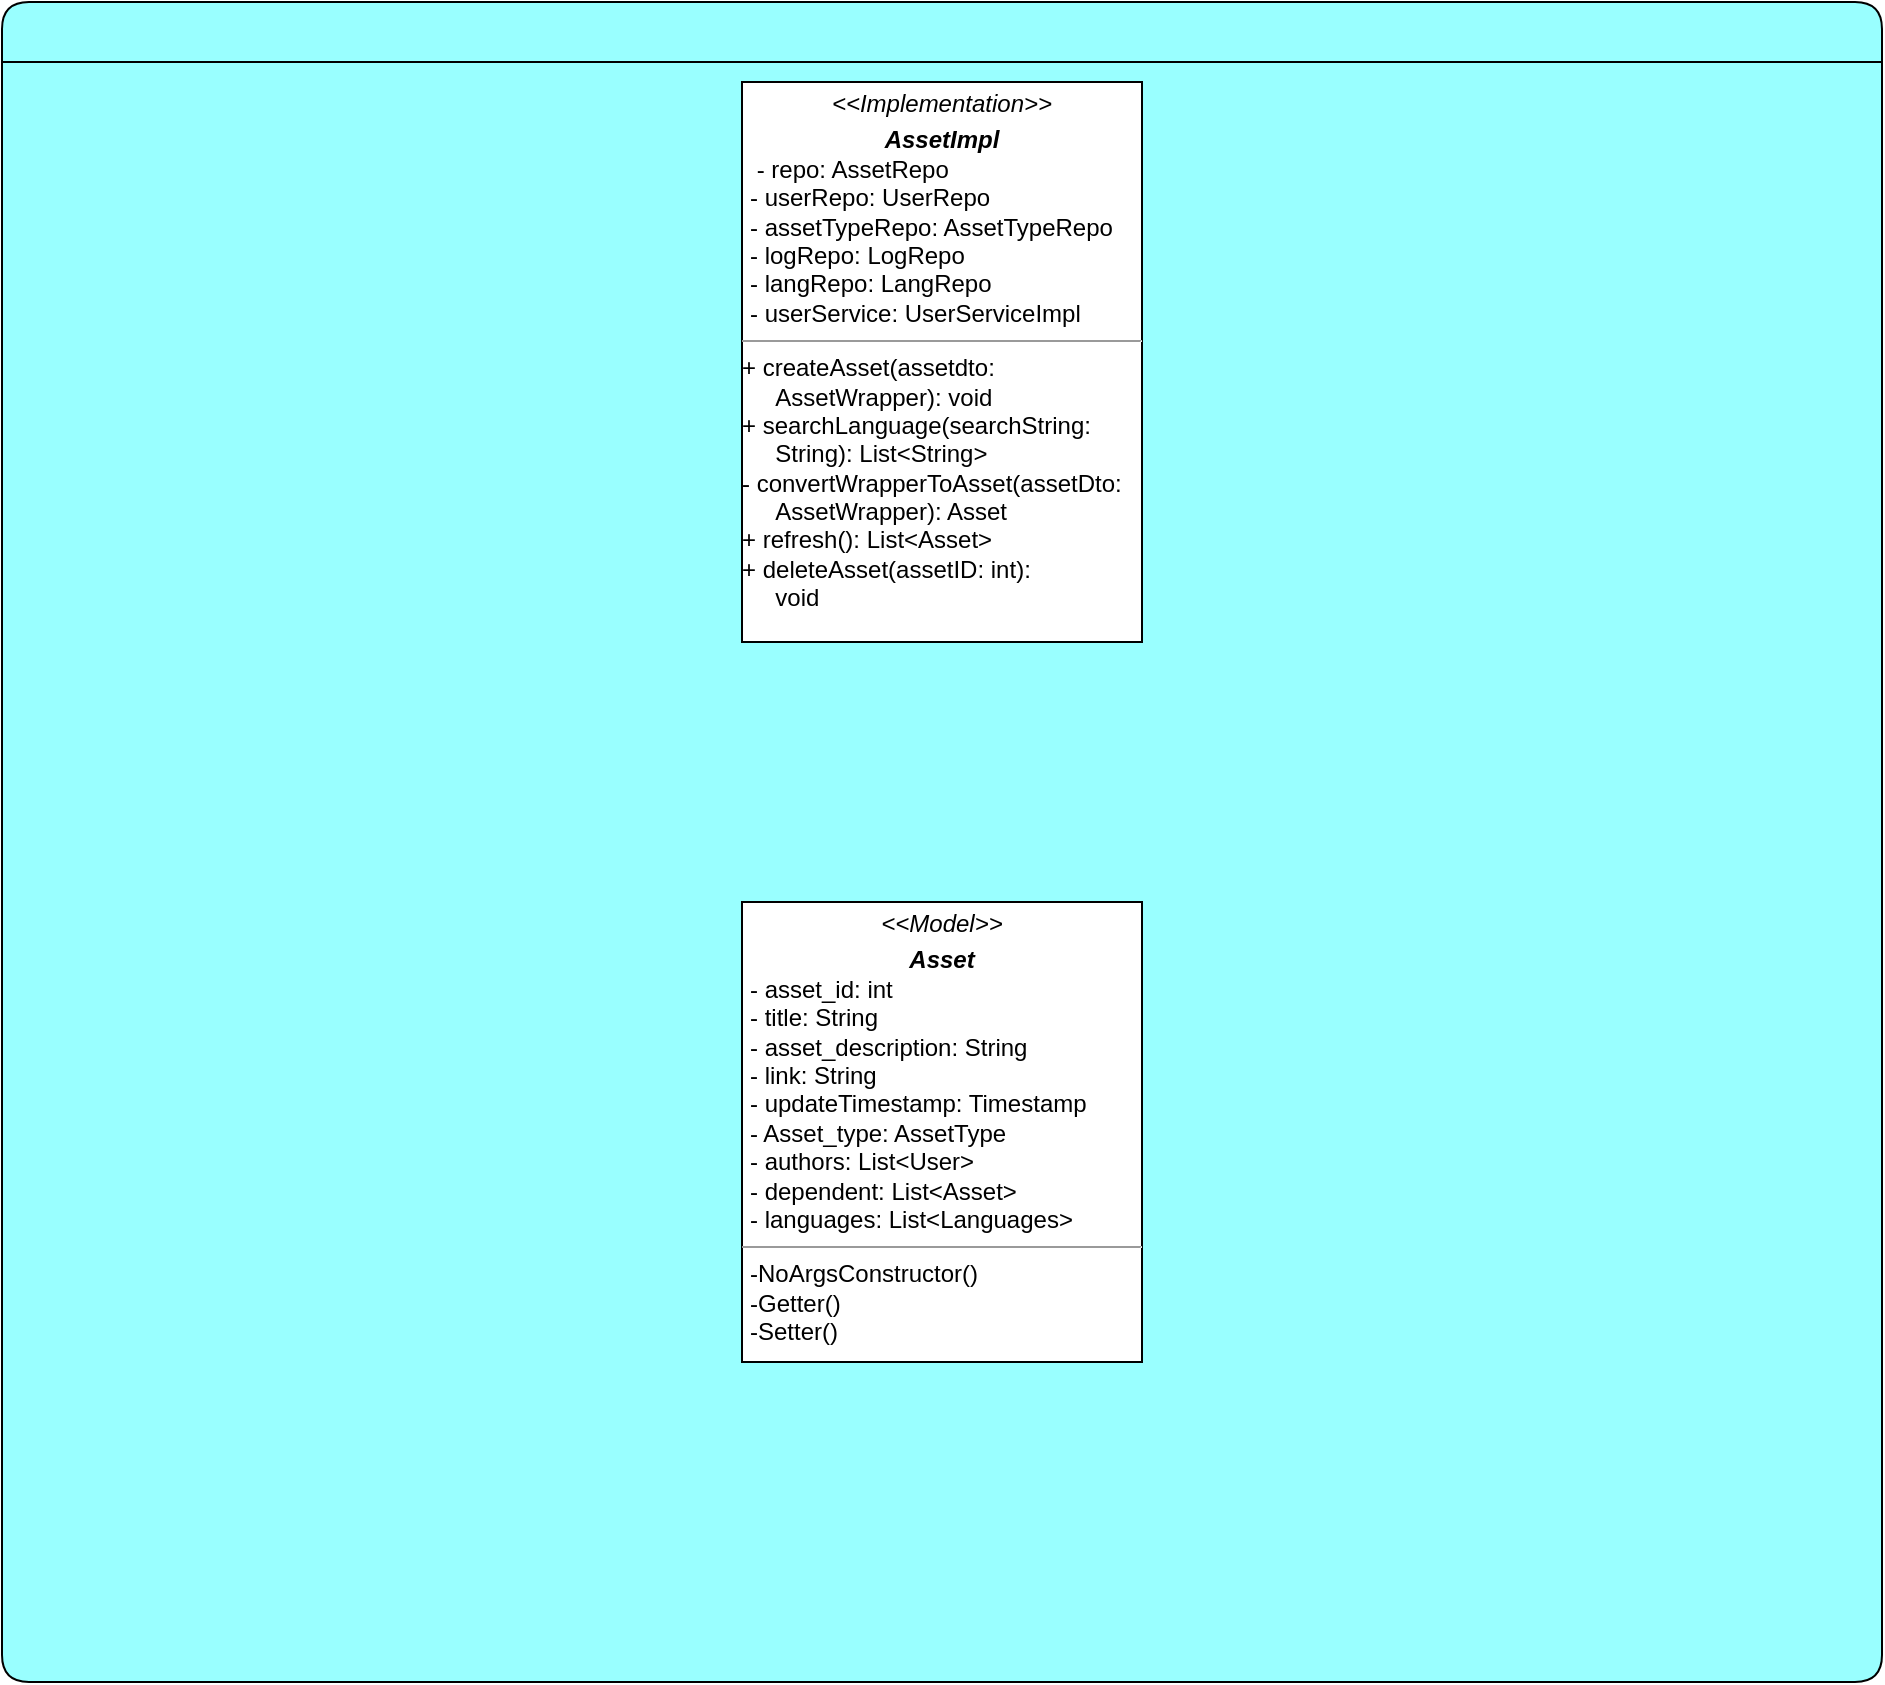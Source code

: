 <mxfile version="23.1.6" type="device">
  <diagram id="C5RBs43oDa-KdzZeNtuy" name="Page-1">
    <mxGraphModel dx="2466" dy="892" grid="1" gridSize="10" guides="1" tooltips="1" connect="1" arrows="1" fold="1" page="1" pageScale="1" pageWidth="827" pageHeight="1169" math="0" shadow="0">
      <root>
        <mxCell id="WIyWlLk6GJQsqaUBKTNV-0" />
        <mxCell id="WIyWlLk6GJQsqaUBKTNV-1" parent="WIyWlLk6GJQsqaUBKTNV-0" />
        <mxCell id="apaQbJNTQUaHChHoS5AF-42" value="" style="swimlane;whiteSpace=wrap;html=1;startSize=30;rounded=1;swimlaneFillColor=#99FFFF;fillColor=#99FFFF;" vertex="1" parent="WIyWlLk6GJQsqaUBKTNV-1">
          <mxGeometry x="-460" y="140" width="940" height="840" as="geometry">
            <mxRectangle x="360" y="170" width="200" height="40" as="alternateBounds" />
          </mxGeometry>
        </mxCell>
        <mxCell id="apaQbJNTQUaHChHoS5AF-80" value="&lt;p style=&quot;margin:0px;margin-top:4px;text-align:center;&quot;&gt;&lt;i&gt;&amp;lt;&amp;lt;Model&amp;gt;&amp;gt;&lt;/i&gt;&lt;br&gt;&lt;/p&gt;&lt;p style=&quot;margin:0px;margin-top:4px;text-align:center;&quot;&gt;&lt;i&gt;&lt;b&gt;Asset&lt;/b&gt;&lt;/i&gt;&lt;/p&gt;&lt;p style=&quot;margin:0px;margin-left:4px;&quot;&gt;- asset_id: int&amp;nbsp; &amp;nbsp; &amp;nbsp; &amp;nbsp; &amp;nbsp; &amp;nbsp; &amp;nbsp; &amp;nbsp; &amp;nbsp;&lt;/p&gt;&lt;p style=&quot;margin:0px;margin-left:4px;&quot;&gt;- title: String&amp;nbsp; &amp;nbsp; &amp;nbsp; &amp;nbsp; &amp;nbsp; &amp;nbsp; &amp;nbsp; &amp;nbsp; &amp;nbsp;&lt;/p&gt;&lt;p style=&quot;margin:0px;margin-left:4px;&quot;&gt;- asset_description: String&amp;nbsp; &amp;nbsp; &amp;nbsp;&lt;/p&gt;&lt;p style=&quot;margin:0px;margin-left:4px;&quot;&gt;- link: String&amp;nbsp; &amp;nbsp; &amp;nbsp; &amp;nbsp; &amp;nbsp; &amp;nbsp; &amp;nbsp; &amp;nbsp; &amp;nbsp; &lt;/p&gt;&lt;p style=&quot;margin:0px;margin-left:4px;&quot;&gt;- updateTimestamp: Timestamp&amp;nbsp; &amp;nbsp; &lt;/p&gt;&lt;p style=&quot;margin:0px;margin-left:4px;&quot;&gt; - Asset_type: AssetType&amp;nbsp; &amp;nbsp; &amp;nbsp; &amp;nbsp; &amp;nbsp;&lt;/p&gt;&lt;p style=&quot;margin:0px;margin-left:4px;&quot;&gt; - authors: List&amp;lt;User&amp;gt;&amp;nbsp; &amp;nbsp; &amp;nbsp; &amp;nbsp; &amp;nbsp; &amp;nbsp;&lt;/p&gt;&lt;p style=&quot;margin:0px;margin-left:4px;&quot;&gt; - dependent: List&amp;lt;Asset&amp;gt;&amp;nbsp; &amp;nbsp; &amp;nbsp; &amp;nbsp; &lt;/p&gt;&lt;p style=&quot;margin:0px;margin-left:4px;&quot;&gt; - languages: List&amp;lt;Languages&amp;gt;&amp;nbsp;&lt;/p&gt;&lt;hr size=&quot;1&quot;&gt;&lt;p style=&quot;margin:0px;margin-left:4px;&quot;&gt;-NoArgsConstructor()&lt;/p&gt;&lt;p style=&quot;margin:0px;margin-left:4px;&quot;&gt;-Getter()&lt;/p&gt;&lt;p style=&quot;margin:0px;margin-left:4px;&quot;&gt;-Setter()&lt;/p&gt;" style="verticalAlign=top;align=left;overflow=fill;html=1;whiteSpace=wrap;" vertex="1" parent="apaQbJNTQUaHChHoS5AF-42">
          <mxGeometry x="370" y="450" width="200" height="230" as="geometry" />
        </mxCell>
        <mxCell id="apaQbJNTQUaHChHoS5AF-83" value="&lt;p style=&quot;margin:0px;margin-top:4px;text-align:center;&quot;&gt;&lt;i&gt;&amp;lt;&amp;lt;Implementation&amp;gt;&amp;gt;&lt;/i&gt;&lt;br&gt;&lt;/p&gt;&lt;p style=&quot;margin:0px;margin-top:4px;text-align:center;&quot;&gt;&lt;i&gt;&lt;b&gt;AssetImpl&lt;/b&gt;&lt;/i&gt;&lt;/p&gt;&lt;p style=&quot;margin:0px;margin-left:4px;&quot;&gt;&amp;nbsp;- repo: AssetRepo&amp;nbsp; &amp;nbsp; &amp;nbsp; &amp;nbsp; &amp;nbsp; &amp;nbsp; &amp;nbsp; &amp;nbsp;&lt;/p&gt;&lt;p style=&quot;margin:0px;margin-left:4px;&quot;&gt; - userRepo: UserRepo&amp;nbsp; &amp;nbsp; &amp;nbsp; &amp;nbsp; &amp;nbsp; &amp;nbsp; &lt;/p&gt;&lt;p style=&quot;margin:0px;margin-left:4px;&quot;&gt; - assetTypeRepo: AssetTypeRepo&amp;nbsp; &lt;/p&gt;&lt;p style=&quot;margin:0px;margin-left:4px;&quot;&gt; - logRepo: LogRepo&amp;nbsp; &amp;nbsp; &amp;nbsp; &amp;nbsp; &amp;nbsp; &amp;nbsp; &amp;nbsp; &lt;/p&gt;&lt;p style=&quot;margin:0px;margin-left:4px;&quot;&gt; - langRepo: LangRepo&amp;nbsp; &amp;nbsp; &amp;nbsp; &amp;nbsp; &amp;nbsp; &amp;nbsp; &lt;/p&gt;&lt;p style=&quot;margin:0px;margin-left:4px;&quot;&gt; - userService: UserServiceImpl&amp;nbsp;&lt;/p&gt;&lt;hr size=&quot;1&quot;&gt;&lt;p style=&quot;margin:0px;margin-left:4px;&quot;&gt;&lt;/p&gt;&lt;div&gt;+ createAsset(assetdto:&amp;nbsp; &amp;nbsp; &amp;nbsp; &amp;nbsp; &lt;/div&gt;&lt;div&gt;&amp;nbsp; &amp;nbsp; &amp;nbsp;AssetWrapper): void&amp;nbsp; &amp;nbsp; &amp;nbsp; &amp;nbsp; &amp;nbsp;&lt;/div&gt;&lt;div&gt; + searchLanguage(searchString: &lt;/div&gt;&lt;div&gt;&amp;nbsp; &amp;nbsp; &amp;nbsp;String): List&amp;lt;String&amp;gt;&amp;nbsp; &amp;nbsp; &amp;nbsp; &amp;nbsp;&lt;/div&gt;&lt;div&gt; - convertWrapperToAsset(assetDto: &lt;/div&gt;&lt;div&gt;&amp;nbsp; &amp;nbsp; &amp;nbsp;AssetWrapper): Asset&amp;nbsp; &amp;nbsp; &amp;nbsp; &amp;nbsp; &lt;/div&gt;&lt;div&gt; + refresh(): List&amp;lt;Asset&amp;gt;&amp;nbsp; &amp;nbsp; &amp;nbsp; &amp;nbsp; &lt;/div&gt;&lt;div&gt; + deleteAsset(assetID: int):&amp;nbsp; &amp;nbsp; &lt;/div&gt;&lt;div&gt;&amp;nbsp; &amp;nbsp; &amp;nbsp;void&amp;nbsp; &amp;nbsp;&lt;/div&gt;" style="verticalAlign=top;align=left;overflow=fill;html=1;whiteSpace=wrap;" vertex="1" parent="apaQbJNTQUaHChHoS5AF-42">
          <mxGeometry x="370" y="40" width="200" height="280" as="geometry" />
        </mxCell>
      </root>
    </mxGraphModel>
  </diagram>
</mxfile>
